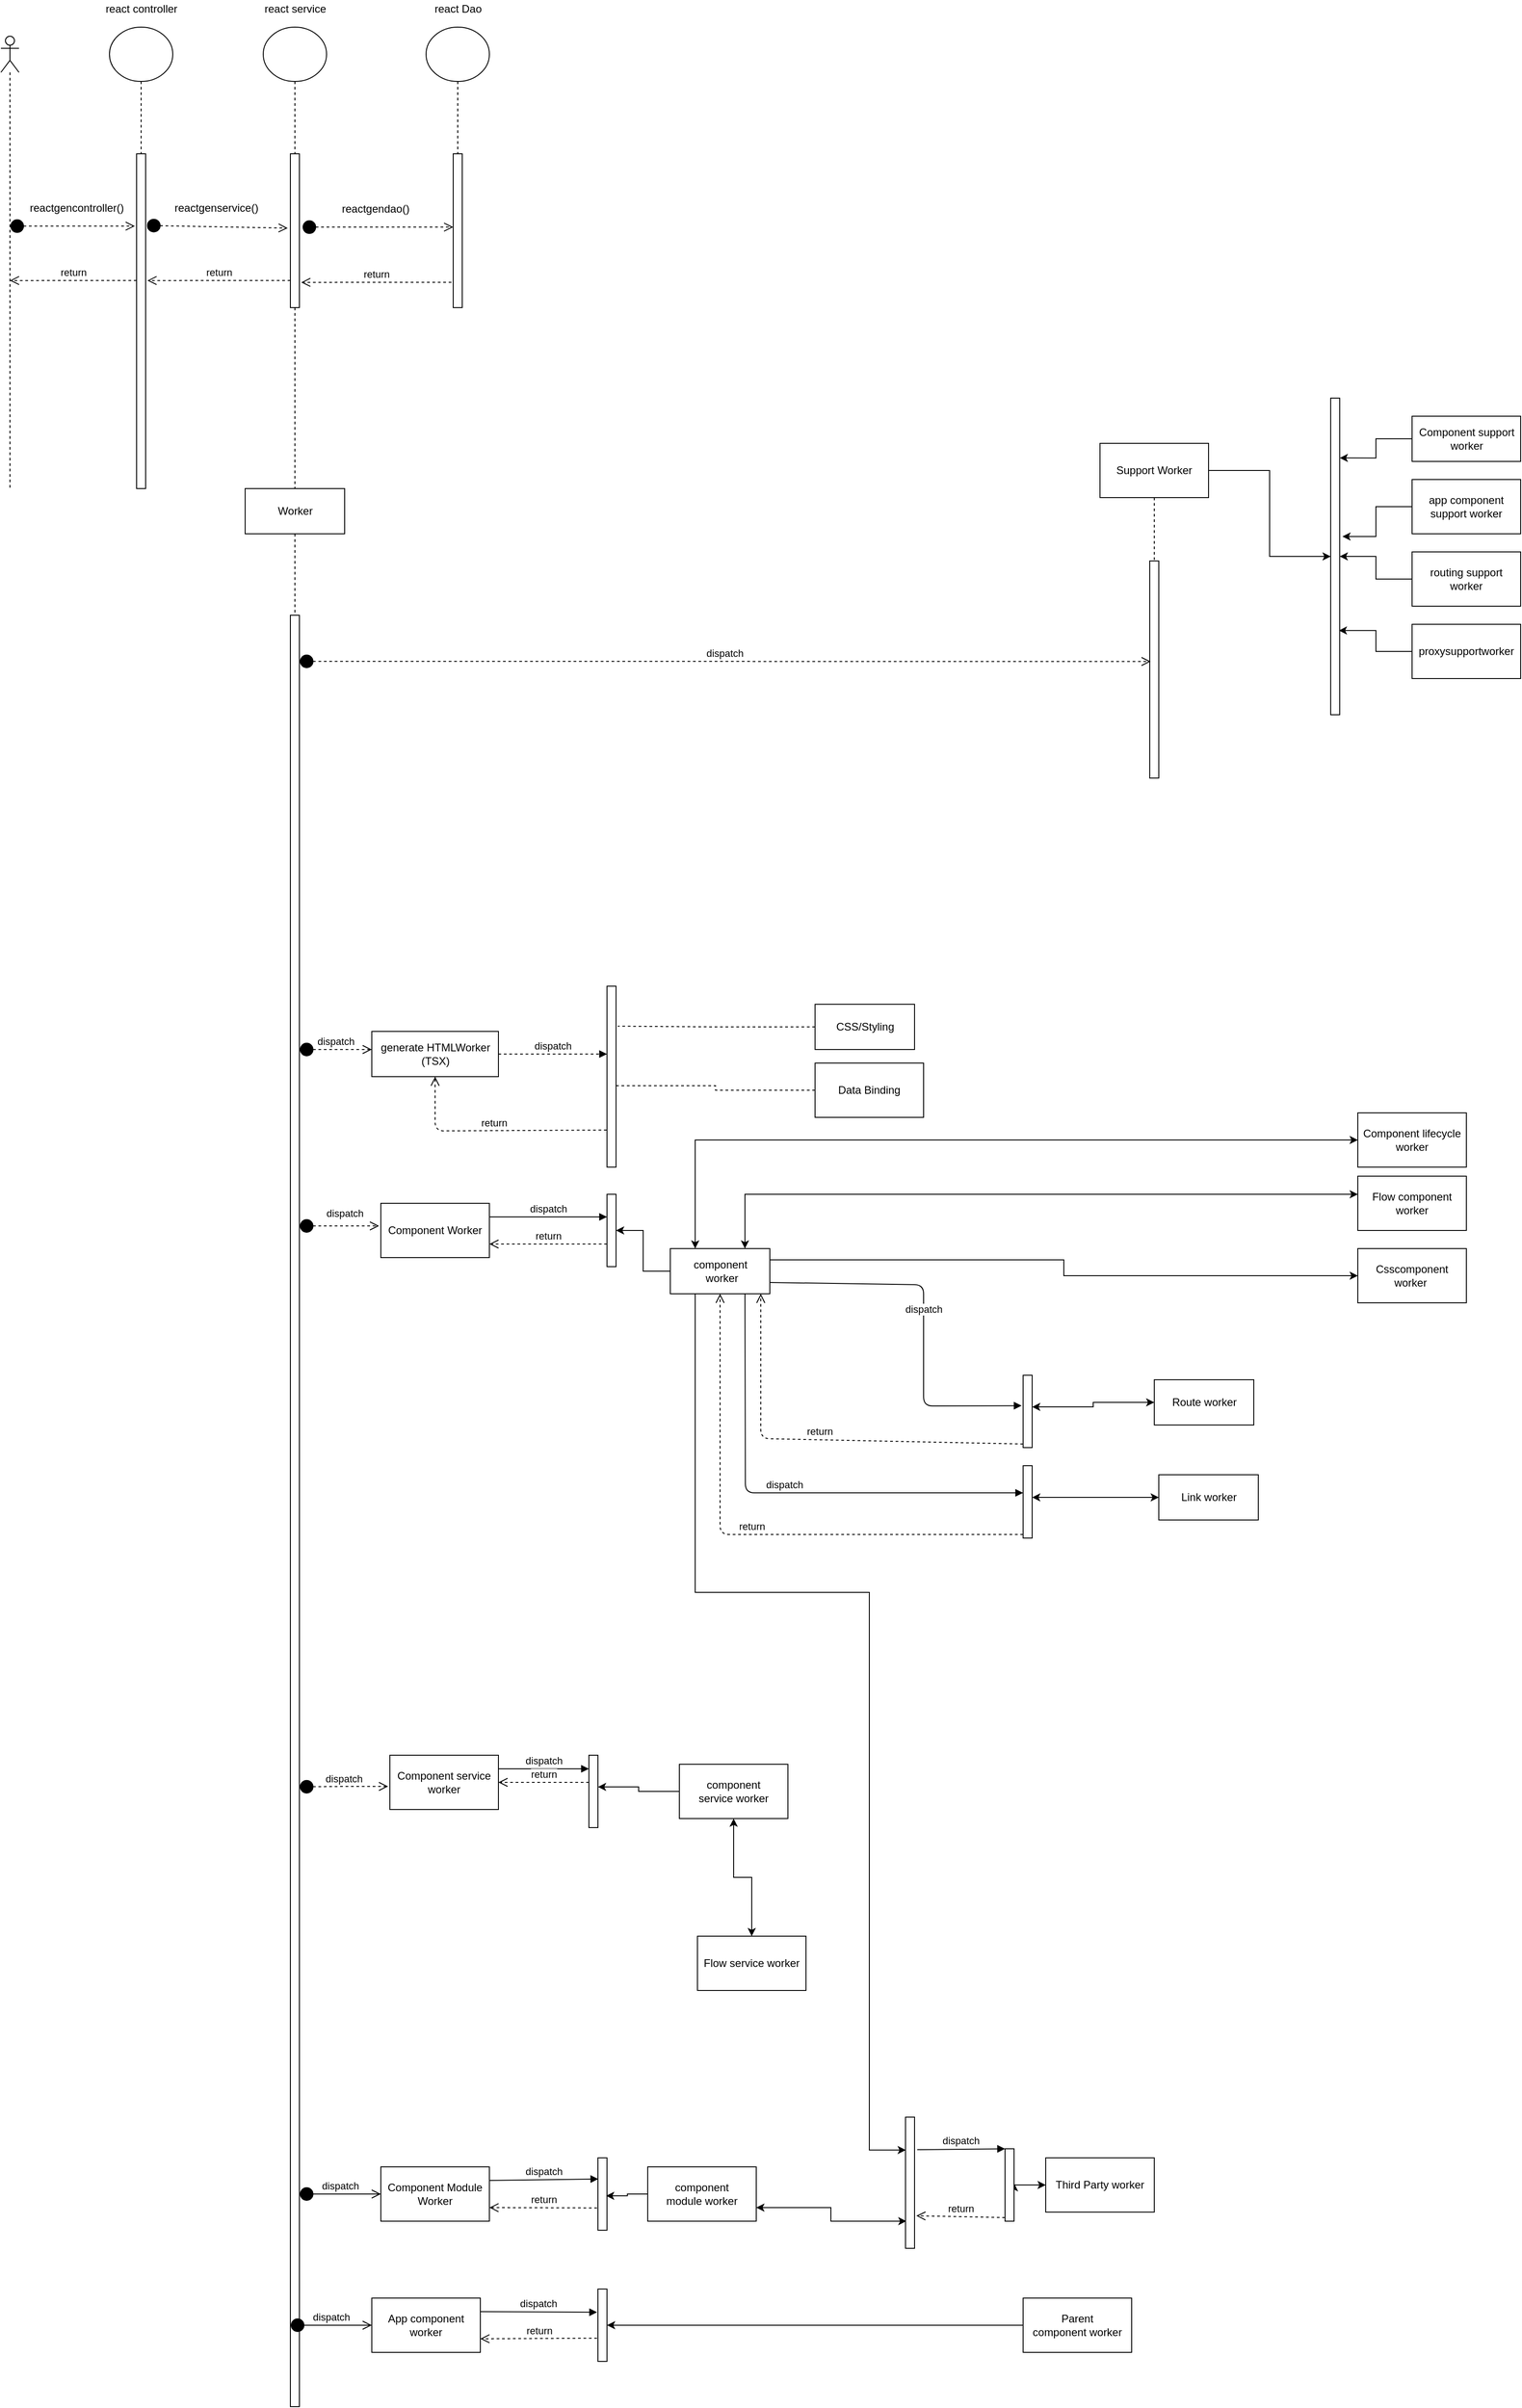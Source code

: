<mxfile version="12.2.4" pages="1"><diagram id="8ImxBgGU84YvOnzwgx3z" name="Page-1"><mxGraphModel dx="639" dy="538" grid="1" gridSize="10" guides="1" tooltips="1" connect="1" arrows="1" fold="1" page="1" pageScale="1" pageWidth="8000" pageHeight="8000" math="0" shadow="0"><root><mxCell id="0"/><mxCell id="1" parent="0"/><mxCell id="2" style="edgeStyle=orthogonalEdgeStyle;rounded=0;orthogonalLoop=1;jettySize=auto;html=1;entryX=0.5;entryY=0.005;entryDx=0;entryDy=0;entryPerimeter=0;dashed=1;endArrow=none;endFill=0;" parent="1" source="3" target="6" edge="1"><mxGeometry relative="1" as="geometry"/></mxCell><mxCell id="3" value="" style="ellipse;fillColor=#ffffff;strokeColor=#000000;" parent="1" vertex="1"><mxGeometry x="2466" y="240" width="70" height="60" as="geometry"/></mxCell><mxCell id="4" value="" style="shape=umlLifeline;participant=umlActor;perimeter=lifelinePerimeter;whiteSpace=wrap;html=1;container=1;collapsible=0;recursiveResize=0;verticalAlign=top;spacingTop=36;outlineConnect=0;" parent="1" vertex="1"><mxGeometry x="2346" y="250" width="20" height="500" as="geometry"/></mxCell><mxCell id="5" value="react controller" style="text;html=1;align=center;verticalAlign=middle;resizable=0;points=[];autosize=1;" parent="1" vertex="1"><mxGeometry x="2456" y="210" width="90" height="20" as="geometry"/></mxCell><mxCell id="6" value="" style="html=1;points=[];perimeter=orthogonalPerimeter;" parent="1" vertex="1"><mxGeometry x="2496" y="380" width="10" height="370" as="geometry"/></mxCell><mxCell id="7" value="" style="html=1;verticalAlign=bottom;startArrow=circle;startFill=1;endArrow=open;startSize=6;endSize=8;dashed=1;entryX=-0.2;entryY=0.216;entryDx=0;entryDy=0;entryPerimeter=0;" parent="1" source="4" target="6" edge="1"><mxGeometry width="80" relative="1" as="geometry"><mxPoint x="2376" y="470" as="sourcePoint"/><mxPoint x="2456" y="470" as="targetPoint"/></mxGeometry></mxCell><mxCell id="8" value="react service" style="text;html=1;align=center;verticalAlign=middle;resizable=0;points=[];autosize=1;" parent="1" vertex="1"><mxGeometry x="2631" y="210" width="80" height="20" as="geometry"/></mxCell><mxCell id="9" value="react Dao" style="text;html=1;align=center;verticalAlign=middle;resizable=0;points=[];autosize=1;" parent="1" vertex="1"><mxGeometry x="2816" y="210" width="70" height="20" as="geometry"/></mxCell><mxCell id="10" style="edgeStyle=orthogonalEdgeStyle;rounded=0;orthogonalLoop=1;jettySize=auto;html=1;dashed=1;endArrow=none;endFill=0;" parent="1" source="11" edge="1"><mxGeometry relative="1" as="geometry"><mxPoint x="2671" y="380" as="targetPoint"/></mxGeometry></mxCell><mxCell id="11" value="" style="ellipse;fillColor=#ffffff;strokeColor=#000000;" parent="1" vertex="1"><mxGeometry x="2636" y="240" width="70" height="60" as="geometry"/></mxCell><mxCell id="12" style="edgeStyle=orthogonalEdgeStyle;rounded=0;orthogonalLoop=1;jettySize=auto;html=1;entryX=0.5;entryY=0.005;entryDx=0;entryDy=0;entryPerimeter=0;dashed=1;endArrow=none;endFill=0;" parent="1" source="13" target="15" edge="1"><mxGeometry relative="1" as="geometry"/></mxCell><mxCell id="13" value="" style="ellipse;fillColor=#ffffff;strokeColor=#000000;" parent="1" vertex="1"><mxGeometry x="2816" y="240" width="70" height="60" as="geometry"/></mxCell><mxCell id="14" value="" style="html=1;verticalAlign=bottom;startArrow=circle;startFill=1;endArrow=open;startSize=6;endSize=8;dashed=1;entryX=-0.3;entryY=0.222;entryDx=0;entryDy=0;entryPerimeter=0;exitX=1.1;exitY=0.214;exitDx=0;exitDy=0;exitPerimeter=0;" parent="1" source="6" edge="1"><mxGeometry width="80" relative="1" as="geometry"><mxPoint x="2556" y="462" as="sourcePoint"/><mxPoint x="2663" y="462.14" as="targetPoint"/></mxGeometry></mxCell><mxCell id="15" value="" style="html=1;points=[];perimeter=orthogonalPerimeter;fillColor=#ffffff;" parent="1" vertex="1"><mxGeometry x="2846" y="380" width="10" height="170" as="geometry"/></mxCell><mxCell id="16" value="" style="html=1;verticalAlign=bottom;startArrow=circle;startFill=1;endArrow=open;startSize=6;endSize=8;dashed=1;exitX=1.3;exitY=0.219;exitDx=0;exitDy=0;exitPerimeter=0;" parent="1" target="15" edge="1"><mxGeometry width="80" relative="1" as="geometry"><mxPoint x="2679" y="461.03" as="sourcePoint"/><mxPoint x="2806" y="460" as="targetPoint"/></mxGeometry></mxCell><mxCell id="17" value="return" style="html=1;verticalAlign=bottom;endArrow=open;dashed=1;endSize=8;entryX=1.2;entryY=0.384;entryDx=0;entryDy=0;entryPerimeter=0;" parent="1" edge="1"><mxGeometry relative="1" as="geometry"><mxPoint x="2844" y="522.0" as="sourcePoint"/><mxPoint x="2678" y="522.08" as="targetPoint"/></mxGeometry></mxCell><mxCell id="18" style="edgeStyle=orthogonalEdgeStyle;rounded=0;orthogonalLoop=1;jettySize=auto;html=1;dashed=1;endArrow=none;endFill=0;" parent="1" source="19" target="21" edge="1"><mxGeometry relative="1" as="geometry"/></mxCell><mxCell id="19" value="" style="html=1;points=[];perimeter=orthogonalPerimeter;fillColor=#ffffff;" parent="1" vertex="1"><mxGeometry x="2666" y="380" width="10" height="170" as="geometry"/></mxCell><mxCell id="20" style="edgeStyle=orthogonalEdgeStyle;rounded=0;orthogonalLoop=1;jettySize=auto;html=1;dashed=1;endArrow=none;endFill=0;" parent="1" source="21" target="22" edge="1"><mxGeometry relative="1" as="geometry"/></mxCell><mxCell id="21" value="Worker" style="html=1;fillColor=#ffffff;" parent="1" vertex="1"><mxGeometry x="2616" y="750" width="110" height="50" as="geometry"/></mxCell><mxCell id="22" value="" style="html=1;points=[];perimeter=orthogonalPerimeter;fillColor=#ffffff;" parent="1" vertex="1"><mxGeometry x="2666" y="890" width="10" height="1980" as="geometry"/></mxCell><mxCell id="23" value="dispatch" style="html=1;verticalAlign=bottom;startArrow=circle;startFill=1;endArrow=open;startSize=6;endSize=8;dashed=1;" parent="1" edge="1"><mxGeometry width="80" relative="1" as="geometry"><mxPoint x="2676" y="1370" as="sourcePoint"/><mxPoint x="2756" y="1370" as="targetPoint"/></mxGeometry></mxCell><mxCell id="24" value="generate HTMLWorker&lt;br&gt;(TSX)" style="html=1;fillColor=#ffffff;" parent="1" vertex="1"><mxGeometry x="2756" y="1350" width="140" height="50" as="geometry"/></mxCell><mxCell id="25" value="Component Worker" style="whiteSpace=wrap;html=1;" parent="1" vertex="1"><mxGeometry x="2766" y="1540" width="120" height="60" as="geometry"/></mxCell><mxCell id="26" value="" style="html=1;points=[];perimeter=orthogonalPerimeter;fillColor=#ffffff;" parent="1" vertex="1"><mxGeometry x="3616" y="830" width="10" height="240" as="geometry"/></mxCell><mxCell id="27" value="dispatch" style="html=1;verticalAlign=bottom;startArrow=circle;startFill=1;endArrow=open;startSize=6;endSize=8;dashed=1;entryX=0.1;entryY=0.463;entryDx=0;entryDy=0;entryPerimeter=0;" parent="1" source="22" target="26" edge="1"><mxGeometry width="80" relative="1" as="geometry"><mxPoint x="2786" y="1320" as="sourcePoint"/><mxPoint x="2866" y="1320" as="targetPoint"/><Array as="points"><mxPoint x="2686" y="941"/></Array></mxGeometry></mxCell><mxCell id="28" style="edgeStyle=orthogonalEdgeStyle;rounded=0;orthogonalLoop=1;jettySize=auto;html=1;entryX=0.5;entryY=-0.005;entryDx=0;entryDy=0;entryPerimeter=0;dashed=1;endArrow=none;endFill=0;" parent="1" source="30" target="26" edge="1"><mxGeometry relative="1" as="geometry"/></mxCell><mxCell id="29" style="edgeStyle=orthogonalEdgeStyle;rounded=0;orthogonalLoop=1;jettySize=auto;html=1;startArrow=none;startFill=0;" parent="1" source="30" target="94" edge="1"><mxGeometry relative="1" as="geometry"/></mxCell><mxCell id="30" value="Support Worker" style="whiteSpace=wrap;html=1;" parent="1" vertex="1"><mxGeometry x="3561" y="700" width="120" height="60" as="geometry"/></mxCell><mxCell id="31" value="dispatch" style="html=1;verticalAlign=bottom;startArrow=circle;startFill=1;endArrow=open;startSize=6;endSize=8;dashed=1;" parent="1" edge="1"><mxGeometry x="0.136" y="5" width="80" relative="1" as="geometry"><mxPoint x="2676" y="1565" as="sourcePoint"/><mxPoint x="2764" y="1565" as="targetPoint"/><mxPoint as="offset"/></mxGeometry></mxCell><mxCell id="32" value="Component Module Worker" style="whiteSpace=wrap;html=1;" parent="1" vertex="1"><mxGeometry x="2766" y="2605" width="120" height="60" as="geometry"/></mxCell><mxCell id="33" value="dispatch" style="html=1;verticalAlign=bottom;startArrow=circle;startFill=1;endArrow=open;startSize=6;endSize=8;dashed=1;exitX=1;exitY=0.654;exitDx=0;exitDy=0;exitPerimeter=0;" parent="1" source="22" edge="1"><mxGeometry width="80" relative="1" as="geometry"><mxPoint x="2686" y="2185" as="sourcePoint"/><mxPoint x="2774" y="2184.5" as="targetPoint"/><Array as="points"><mxPoint x="2726" y="2184.5"/></Array></mxGeometry></mxCell><mxCell id="36" style="edgeStyle=orthogonalEdgeStyle;rounded=0;orthogonalLoop=1;jettySize=auto;html=1;entryX=1.188;entryY=0.221;entryDx=0;entryDy=0;entryPerimeter=0;dashed=1;endArrow=none;endFill=0;" parent="1" source="37" target="40" edge="1"><mxGeometry relative="1" as="geometry"/></mxCell><mxCell id="37" value="CSS/Styling" style="html=1;fillColor=#ffffff;" parent="1" vertex="1"><mxGeometry x="3246" y="1320" width="110" height="50" as="geometry"/></mxCell><mxCell id="38" style="edgeStyle=orthogonalEdgeStyle;rounded=0;orthogonalLoop=1;jettySize=auto;html=1;dashed=1;endArrow=none;endFill=0;" parent="1" source="39" target="40" edge="1"><mxGeometry relative="1" as="geometry"><Array as="points"><mxPoint x="3136" y="1415"/><mxPoint x="3136" y="1410"/></Array></mxGeometry></mxCell><mxCell id="39" value="Data Binding" style="whiteSpace=wrap;html=1;" parent="1" vertex="1"><mxGeometry x="3246" y="1385" width="120" height="60" as="geometry"/></mxCell><mxCell id="40" value="" style="html=1;points=[];perimeter=orthogonalPerimeter;fillColor=#ffffff;" parent="1" vertex="1"><mxGeometry x="3016" y="1300" width="10" height="200" as="geometry"/></mxCell><mxCell id="41" value="dispatch" style="html=1;verticalAlign=bottom;endArrow=block;dashed=1;exitX=1;exitY=0.5;exitDx=0;exitDy=0;" parent="1" source="24" edge="1"><mxGeometry relative="1" as="geometry"><mxPoint x="2896" y="1600" as="sourcePoint"/><mxPoint x="3016" y="1375" as="targetPoint"/></mxGeometry></mxCell><mxCell id="42" value="return" style="html=1;verticalAlign=bottom;endArrow=open;dashed=1;endSize=8;entryX=0.5;entryY=1;entryDx=0;entryDy=0;exitX=-0.035;exitY=0.795;exitDx=0;exitDy=0;exitPerimeter=0;" parent="1" source="40" target="24" edge="1"><mxGeometry relative="1" as="geometry"><mxPoint x="2896" y="1676" as="targetPoint"/><mxPoint x="3006" y="1460" as="sourcePoint"/><Array as="points"><mxPoint x="2826" y="1460"/></Array></mxGeometry></mxCell><mxCell id="46" value="" style="html=1;points=[];perimeter=orthogonalPerimeter;" parent="1" vertex="1"><mxGeometry x="3016" y="1530" width="10" height="80" as="geometry"/></mxCell><mxCell id="47" value="dispatch" style="html=1;verticalAlign=bottom;endArrow=block;exitX=1;exitY=0.25;exitDx=0;exitDy=0;" parent="1" source="25" edge="1"><mxGeometry relative="1" as="geometry"><mxPoint x="2936" y="1845" as="sourcePoint"/><mxPoint x="3016" y="1555" as="targetPoint"/></mxGeometry></mxCell><mxCell id="48" value="return" style="html=1;verticalAlign=bottom;endArrow=open;dashed=1;endSize=8;entryX=1;entryY=0.75;entryDx=0;entryDy=0;" parent="1" source="46" target="25" edge="1"><mxGeometry relative="1" as="geometry"><mxPoint x="2936" y="1921" as="targetPoint"/></mxGeometry></mxCell><mxCell id="49" style="edgeStyle=orthogonalEdgeStyle;rounded=0;orthogonalLoop=1;jettySize=auto;html=1;entryX=1;entryY=0.5;entryDx=0;entryDy=0;entryPerimeter=0;startArrow=none;startFill=0;" parent="1" source="53" target="46" edge="1"><mxGeometry relative="1" as="geometry"/></mxCell><mxCell id="50" value="" style="edgeStyle=orthogonalEdgeStyle;rounded=0;orthogonalLoop=1;jettySize=auto;html=1;startArrow=classic;startFill=1;exitX=0.75;exitY=0;exitDx=0;exitDy=0;" parent="1" source="53" target="74" edge="1"><mxGeometry relative="1" as="geometry"><Array as="points"><mxPoint x="3168" y="1530"/><mxPoint x="3907" y="1530"/></Array></mxGeometry></mxCell><mxCell id="51" style="edgeStyle=orthogonalEdgeStyle;rounded=0;orthogonalLoop=1;jettySize=auto;html=1;startArrow=classic;startFill=1;entryX=0;entryY=0.5;entryDx=0;entryDy=0;exitX=0.25;exitY=0;exitDx=0;exitDy=0;" parent="1" source="53" target="83" edge="1"><mxGeometry relative="1" as="geometry"><mxPoint x="3156" y="1790" as="targetPoint"/><Array as="points"><mxPoint x="3113" y="1470"/></Array></mxGeometry></mxCell><mxCell id="52" style="edgeStyle=orthogonalEdgeStyle;rounded=0;orthogonalLoop=1;jettySize=auto;html=1;entryX=0.033;entryY=0.251;entryDx=0;entryDy=0;entryPerimeter=0;exitX=0.25;exitY=1;exitDx=0;exitDy=0;" parent="1" source="53" target="93" edge="1"><mxGeometry relative="1" as="geometry"><Array as="points"><mxPoint x="3114" y="1970"/><mxPoint x="3306" y="1970"/><mxPoint x="3306" y="2586"/></Array></mxGeometry></mxCell><mxCell id="109" style="edgeStyle=orthogonalEdgeStyle;rounded=0;orthogonalLoop=1;jettySize=auto;html=1;exitX=1;exitY=0.25;exitDx=0;exitDy=0;entryX=0;entryY=0.5;entryDx=0;entryDy=0;" parent="1" source="53" target="108" edge="1"><mxGeometry relative="1" as="geometry"/></mxCell><mxCell id="53" value="component&lt;br&gt;&amp;nbsp;worker" style="html=1;" parent="1" vertex="1"><mxGeometry x="3086" y="1590" width="110" height="50" as="geometry"/></mxCell><mxCell id="54" value="Component service worker" style="whiteSpace=wrap;html=1;" parent="1" vertex="1"><mxGeometry x="2776" y="2150" width="120" height="60" as="geometry"/></mxCell><mxCell id="55" value="App component worker" style="whiteSpace=wrap;html=1;" parent="1" vertex="1"><mxGeometry x="2756" y="2750" width="120" height="60" as="geometry"/></mxCell><mxCell id="56" value="dispatch" style="html=1;verticalAlign=bottom;startArrow=circle;startFill=1;endArrow=open;startSize=6;endSize=8;entryX=0;entryY=0.5;entryDx=0;entryDy=0;" parent="1" target="32" edge="1"><mxGeometry width="80" relative="1" as="geometry"><mxPoint x="2676" y="2635" as="sourcePoint"/><mxPoint x="2756" y="2635" as="targetPoint"/></mxGeometry></mxCell><mxCell id="57" value="dispatch" style="html=1;verticalAlign=bottom;startArrow=circle;startFill=1;endArrow=open;startSize=6;endSize=8;entryX=0;entryY=0.5;entryDx=0;entryDy=0;" parent="1" target="55" edge="1"><mxGeometry width="80" relative="1" as="geometry"><mxPoint x="2666" y="2780" as="sourcePoint"/><mxPoint x="2746" y="2780" as="targetPoint"/></mxGeometry></mxCell><mxCell id="58" value="" style="html=1;points=[];perimeter=orthogonalPerimeter;" parent="1" vertex="1"><mxGeometry x="2996" y="2150" width="10" height="80" as="geometry"/></mxCell><mxCell id="59" value="dispatch" style="html=1;verticalAlign=bottom;endArrow=block;exitX=1;exitY=0.25;exitDx=0;exitDy=0;" parent="1" source="54" target="58" edge="1"><mxGeometry relative="1" as="geometry"><mxPoint x="2936" y="1980" as="sourcePoint"/></mxGeometry></mxCell><mxCell id="60" value="return" style="html=1;verticalAlign=bottom;endArrow=open;dashed=1;endSize=8;entryX=1;entryY=0.5;entryDx=0;entryDy=0;" parent="1" source="58" target="54" edge="1"><mxGeometry relative="1" as="geometry"><mxPoint x="2936" y="2056" as="targetPoint"/></mxGeometry></mxCell><mxCell id="61" value="" style="html=1;points=[];perimeter=orthogonalPerimeter;" parent="1" vertex="1"><mxGeometry x="3006" y="2595" width="10" height="80" as="geometry"/></mxCell><mxCell id="62" value="dispatch" style="html=1;verticalAlign=bottom;endArrow=block;exitX=1;exitY=0.25;exitDx=0;exitDy=0;entryX=0.033;entryY=0.292;entryDx=0;entryDy=0;entryPerimeter=0;" parent="1" source="32" target="61" edge="1"><mxGeometry relative="1" as="geometry"><mxPoint x="2936" y="2130" as="sourcePoint"/><mxPoint x="2996" y="2620" as="targetPoint"/></mxGeometry></mxCell><mxCell id="63" value="return" style="html=1;verticalAlign=bottom;endArrow=open;dashed=1;endSize=8;exitX=-0.1;exitY=0.692;entryX=1;entryY=0.75;entryDx=0;entryDy=0;exitDx=0;exitDy=0;exitPerimeter=0;" parent="1" source="61" target="32" edge="1"><mxGeometry relative="1" as="geometry"><mxPoint x="2936" y="2206" as="targetPoint"/></mxGeometry></mxCell><mxCell id="64" style="edgeStyle=orthogonalEdgeStyle;rounded=0;orthogonalLoop=1;jettySize=auto;html=1;exitX=0;exitY=0.5;exitDx=0;exitDy=0;entryX=1;entryY=0.438;entryDx=0;entryDy=0;entryPerimeter=0;startArrow=none;startFill=0;" parent="1" source="65" target="58" edge="1"><mxGeometry relative="1" as="geometry"/></mxCell><mxCell id="65" value="component&lt;br&gt;service worker" style="whiteSpace=wrap;html=1;" parent="1" vertex="1"><mxGeometry x="3096" y="2160" width="120" height="60" as="geometry"/></mxCell><mxCell id="66" style="edgeStyle=orthogonalEdgeStyle;rounded=0;orthogonalLoop=1;jettySize=auto;html=1;exitX=0;exitY=0.5;exitDx=0;exitDy=0;entryX=0.9;entryY=0.525;entryDx=0;entryDy=0;entryPerimeter=0;startArrow=none;startFill=0;" parent="1" source="68" target="61" edge="1"><mxGeometry relative="1" as="geometry"/></mxCell><mxCell id="67" style="edgeStyle=orthogonalEdgeStyle;rounded=0;orthogonalLoop=1;jettySize=auto;html=1;exitX=1;exitY=0.75;exitDx=0;exitDy=0;entryX=0.1;entryY=0.793;entryDx=0;entryDy=0;entryPerimeter=0;startArrow=classic;startFill=1;" parent="1" source="68" target="93" edge="1"><mxGeometry relative="1" as="geometry"/></mxCell><mxCell id="68" value="component&lt;br&gt;module worker" style="whiteSpace=wrap;html=1;" parent="1" vertex="1"><mxGeometry x="3061" y="2605" width="120" height="60" as="geometry"/></mxCell><mxCell id="69" value="" style="html=1;points=[];perimeter=orthogonalPerimeter;" parent="1" vertex="1"><mxGeometry x="3006" y="2740" width="10" height="80" as="geometry"/></mxCell><mxCell id="70" value="dispatch" style="html=1;verticalAlign=bottom;endArrow=block;entryX=-0.1;entryY=0.321;exitX=1;exitY=0.25;exitDx=0;exitDy=0;entryDx=0;entryDy=0;entryPerimeter=0;" parent="1" source="55" target="69" edge="1"><mxGeometry relative="1" as="geometry"><mxPoint x="2936" y="2280" as="sourcePoint"/></mxGeometry></mxCell><mxCell id="71" value="return" style="html=1;verticalAlign=bottom;endArrow=open;dashed=1;endSize=8;exitX=-0.1;exitY=0.679;entryX=1;entryY=0.75;entryDx=0;entryDy=0;exitDx=0;exitDy=0;exitPerimeter=0;" parent="1" source="69" target="55" edge="1"><mxGeometry relative="1" as="geometry"><mxPoint x="2936" y="2356" as="targetPoint"/></mxGeometry></mxCell><mxCell id="72" style="edgeStyle=orthogonalEdgeStyle;rounded=0;orthogonalLoop=1;jettySize=auto;html=1;exitX=0;exitY=0.5;exitDx=0;exitDy=0;startArrow=none;startFill=0;" parent="1" source="73" target="69" edge="1"><mxGeometry relative="1" as="geometry"/></mxCell><mxCell id="73" value="Parent&lt;br&gt;component worker" style="whiteSpace=wrap;html=1;" parent="1" vertex="1"><mxGeometry x="3476" y="2750" width="120" height="60" as="geometry"/></mxCell><mxCell id="74" value="Flow component worker" style="whiteSpace=wrap;html=1;" parent="1" vertex="1"><mxGeometry x="3846" y="1510" width="120" height="60" as="geometry"/></mxCell><mxCell id="75" style="edgeStyle=orthogonalEdgeStyle;rounded=0;orthogonalLoop=1;jettySize=auto;html=1;entryX=0.5;entryY=1;entryDx=0;entryDy=0;startArrow=classic;startFill=1;" parent="1" source="76" target="65" edge="1"><mxGeometry relative="1" as="geometry"/></mxCell><mxCell id="76" value="Flow service worker" style="whiteSpace=wrap;html=1;" parent="1" vertex="1"><mxGeometry x="3116" y="2350" width="120" height="60" as="geometry"/></mxCell><mxCell id="77" value="" style="html=1;points=[];perimeter=orthogonalPerimeter;" parent="1" vertex="1"><mxGeometry x="3476" y="1730" width="10" height="80" as="geometry"/></mxCell><mxCell id="78" value="dispatch" style="html=1;verticalAlign=bottom;endArrow=block;entryX=-0.167;entryY=0.421;exitX=1;exitY=0.75;exitDx=0;exitDy=0;entryDx=0;entryDy=0;entryPerimeter=0;" parent="1" source="53" target="77" edge="1"><mxGeometry relative="1" as="geometry"><mxPoint x="3176" y="1900" as="sourcePoint"/><Array as="points"><mxPoint x="3366" y="1630"/><mxPoint x="3366" y="1764"/></Array></mxGeometry></mxCell><mxCell id="79" value="return" style="html=1;verticalAlign=bottom;endArrow=open;dashed=1;endSize=8;exitX=0;exitY=0.95;" parent="1" source="77" edge="1"><mxGeometry relative="1" as="geometry"><mxPoint x="3186" y="1640" as="targetPoint"/><Array as="points"><mxPoint x="3186" y="1800"/></Array></mxGeometry></mxCell><mxCell id="80" value="" style="html=1;points=[];perimeter=orthogonalPerimeter;" parent="1" vertex="1"><mxGeometry x="3476" y="1830" width="10" height="80" as="geometry"/></mxCell><mxCell id="81" value="dispatch" style="html=1;verticalAlign=bottom;endArrow=block;exitX=0.75;exitY=1;exitDx=0;exitDy=0;" parent="1" source="53" edge="1"><mxGeometry relative="1" as="geometry"><mxPoint x="3396" y="2460" as="sourcePoint"/><mxPoint x="3476" y="1860" as="targetPoint"/><Array as="points"><mxPoint x="3169" y="1860"/></Array></mxGeometry></mxCell><mxCell id="82" value="return" style="html=1;verticalAlign=bottom;endArrow=open;dashed=1;endSize=8;exitX=0;exitY=0.95;entryX=0.5;entryY=1;entryDx=0;entryDy=0;" parent="1" source="80" target="53" edge="1"><mxGeometry relative="1" as="geometry"><mxPoint x="3396" y="2536" as="targetPoint"/><Array as="points"><mxPoint x="3141" y="1906"/></Array></mxGeometry></mxCell><mxCell id="83" value="Component lifecycle worker" style="whiteSpace=wrap;html=1;" parent="1" vertex="1"><mxGeometry x="3846" y="1440" width="120" height="60" as="geometry"/></mxCell><mxCell id="84" style="edgeStyle=orthogonalEdgeStyle;rounded=0;orthogonalLoop=1;jettySize=auto;html=1;exitX=0;exitY=0.5;exitDx=0;exitDy=0;entryX=1;entryY=0.438;entryDx=0;entryDy=0;entryPerimeter=0;startArrow=classic;startFill=1;" parent="1" source="85" target="77" edge="1"><mxGeometry relative="1" as="geometry"/></mxCell><mxCell id="85" value="Route worker" style="html=1;" parent="1" vertex="1"><mxGeometry x="3621" y="1735" width="110" height="50" as="geometry"/></mxCell><mxCell id="86" style="edgeStyle=orthogonalEdgeStyle;rounded=0;orthogonalLoop=1;jettySize=auto;html=1;exitX=0;exitY=0.5;exitDx=0;exitDy=0;entryX=1;entryY=0.438;entryDx=0;entryDy=0;entryPerimeter=0;startArrow=classic;startFill=1;" parent="1" source="87" target="80" edge="1"><mxGeometry relative="1" as="geometry"/></mxCell><mxCell id="87" value="Link worker" style="html=1;" parent="1" vertex="1"><mxGeometry x="3626" y="1840" width="110" height="50" as="geometry"/></mxCell><mxCell id="88" style="edgeStyle=orthogonalEdgeStyle;rounded=0;orthogonalLoop=1;jettySize=auto;html=1;exitX=0;exitY=0.5;exitDx=0;exitDy=0;entryX=1;entryY=0.438;entryDx=0;entryDy=0;entryPerimeter=0;startArrow=classic;startFill=1;" parent="1" source="89" edge="1"><mxGeometry relative="1" as="geometry"><mxPoint x="3466" y="2623" as="targetPoint"/></mxGeometry></mxCell><mxCell id="89" value="Third Party worker" style="whiteSpace=wrap;html=1;" parent="1" vertex="1"><mxGeometry x="3501" y="2595" width="120" height="60" as="geometry"/></mxCell><mxCell id="90" value="" style="html=1;points=[];perimeter=orthogonalPerimeter;" parent="1" vertex="1"><mxGeometry x="3456" y="2585" width="10" height="80" as="geometry"/></mxCell><mxCell id="91" value="dispatch" style="html=1;verticalAlign=bottom;endArrow=block;entryX=0;entryY=0;exitX=1.3;exitY=0.248;exitDx=0;exitDy=0;exitPerimeter=0;" parent="1" source="93" target="90" edge="1"><mxGeometry relative="1" as="geometry"><mxPoint x="3386" y="2585" as="sourcePoint"/></mxGeometry></mxCell><mxCell id="92" value="return" style="html=1;verticalAlign=bottom;endArrow=open;dashed=1;endSize=8;exitX=0;exitY=0.95;entryX=1.2;entryY=0.752;entryDx=0;entryDy=0;entryPerimeter=0;" parent="1" source="90" target="93" edge="1"><mxGeometry relative="1" as="geometry"><mxPoint x="3386" y="2661" as="targetPoint"/></mxGeometry></mxCell><mxCell id="93" value="" style="html=1;points=[];perimeter=orthogonalPerimeter;" parent="1" vertex="1"><mxGeometry x="3346" y="2550" width="10" height="145" as="geometry"/></mxCell><mxCell id="94" value="" style="html=1;points=[];perimeter=orthogonalPerimeter;" parent="1" vertex="1"><mxGeometry x="3816" y="650" width="10" height="350" as="geometry"/></mxCell><mxCell id="95" style="edgeStyle=orthogonalEdgeStyle;rounded=0;orthogonalLoop=1;jettySize=auto;html=1;exitX=0;exitY=0.5;exitDx=0;exitDy=0;entryX=1;entryY=0.189;entryDx=0;entryDy=0;entryPerimeter=0;startArrow=none;startFill=0;" parent="1" source="96" target="94" edge="1"><mxGeometry relative="1" as="geometry"/></mxCell><mxCell id="96" value="Component support&lt;br&gt;worker" style="html=1;" parent="1" vertex="1"><mxGeometry x="3906" y="670" width="120" height="50" as="geometry"/></mxCell><mxCell id="97" style="edgeStyle=orthogonalEdgeStyle;rounded=0;orthogonalLoop=1;jettySize=auto;html=1;exitX=0;exitY=0.5;exitDx=0;exitDy=0;entryX=1.3;entryY=0.437;entryDx=0;entryDy=0;entryPerimeter=0;startArrow=none;startFill=0;" parent="1" source="98" target="94" edge="1"><mxGeometry relative="1" as="geometry"/></mxCell><mxCell id="98" value="app component&lt;br&gt;support worker" style="whiteSpace=wrap;html=1;" parent="1" vertex="1"><mxGeometry x="3906" y="740" width="120" height="60" as="geometry"/></mxCell><mxCell id="99" style="edgeStyle=orthogonalEdgeStyle;rounded=0;orthogonalLoop=1;jettySize=auto;html=1;entryX=0.9;entryY=0.734;entryDx=0;entryDy=0;entryPerimeter=0;startArrow=none;startFill=0;" parent="1" source="100" target="94" edge="1"><mxGeometry relative="1" as="geometry"/></mxCell><mxCell id="100" value="proxysupportworker" style="whiteSpace=wrap;html=1;" parent="1" vertex="1"><mxGeometry x="3906" y="900" width="120" height="60" as="geometry"/></mxCell><mxCell id="101" style="edgeStyle=orthogonalEdgeStyle;rounded=0;orthogonalLoop=1;jettySize=auto;html=1;startArrow=none;startFill=0;" parent="1" source="102" target="94" edge="1"><mxGeometry relative="1" as="geometry"/></mxCell><mxCell id="102" value="routing support worker" style="whiteSpace=wrap;html=1;" parent="1" vertex="1"><mxGeometry x="3906" y="820" width="120" height="60" as="geometry"/></mxCell><mxCell id="103" value="return" style="html=1;verticalAlign=bottom;endArrow=open;dashed=1;endSize=8;entryX=1.2;entryY=0.384;entryDx=0;entryDy=0;entryPerimeter=0;" parent="1" edge="1"><mxGeometry relative="1" as="geometry"><mxPoint x="2666" y="520" as="sourcePoint"/><mxPoint x="2508" y="520.08" as="targetPoint"/></mxGeometry></mxCell><mxCell id="104" value="return" style="html=1;verticalAlign=bottom;endArrow=open;dashed=1;endSize=8;entryX=1.2;entryY=0.384;entryDx=0;entryDy=0;entryPerimeter=0;" parent="1" edge="1"><mxGeometry relative="1" as="geometry"><mxPoint x="2496" y="520" as="sourcePoint"/><mxPoint x="2356" y="520.08" as="targetPoint"/></mxGeometry></mxCell><mxCell id="105" value="reactgencontroller()" style="text;html=1;resizable=0;points=[];autosize=1;align=left;verticalAlign=top;spacingTop=-4;" parent="1" vertex="1"><mxGeometry x="2376" y="430" width="120" height="20" as="geometry"/></mxCell><mxCell id="106" value="reactgenservice()" style="text;html=1;resizable=0;points=[];autosize=1;align=left;verticalAlign=top;spacingTop=-4;" parent="1" vertex="1"><mxGeometry x="2536" y="430" width="110" height="20" as="geometry"/></mxCell><mxCell id="107" value="reactgendao()" style="text;html=1;resizable=0;points=[];autosize=1;align=left;verticalAlign=top;spacingTop=-4;" parent="1" vertex="1"><mxGeometry x="2721" y="431" width="90" height="20" as="geometry"/></mxCell><mxCell id="108" value="Csscomponent worker&amp;nbsp;" style="whiteSpace=wrap;html=1;" parent="1" vertex="1"><mxGeometry x="3846" y="1590" width="120" height="60" as="geometry"/></mxCell></root></mxGraphModel></diagram></mxfile>